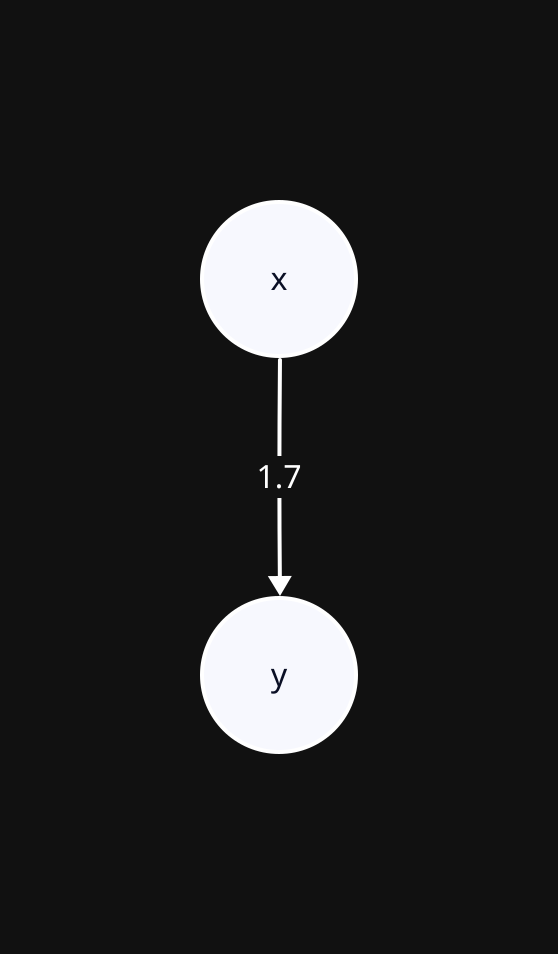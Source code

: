 vars: {
    d2-config: {
      theme-overrides: {
        B1: "#FFFFFF"
        N2: "#FFFFFF"
      }
    }
  }
  style: {
    fill: "#111111"
    stroke: "#FFFFFF"
  }
  x: {
    shape: circle
    style: {
      stroke: "#FFFFFF"
    }
  }
  y: {
    shape: circle
    style: {
      stroke: "#FFFFFF"
    }
  }
  
  x -> y: 1.7
  